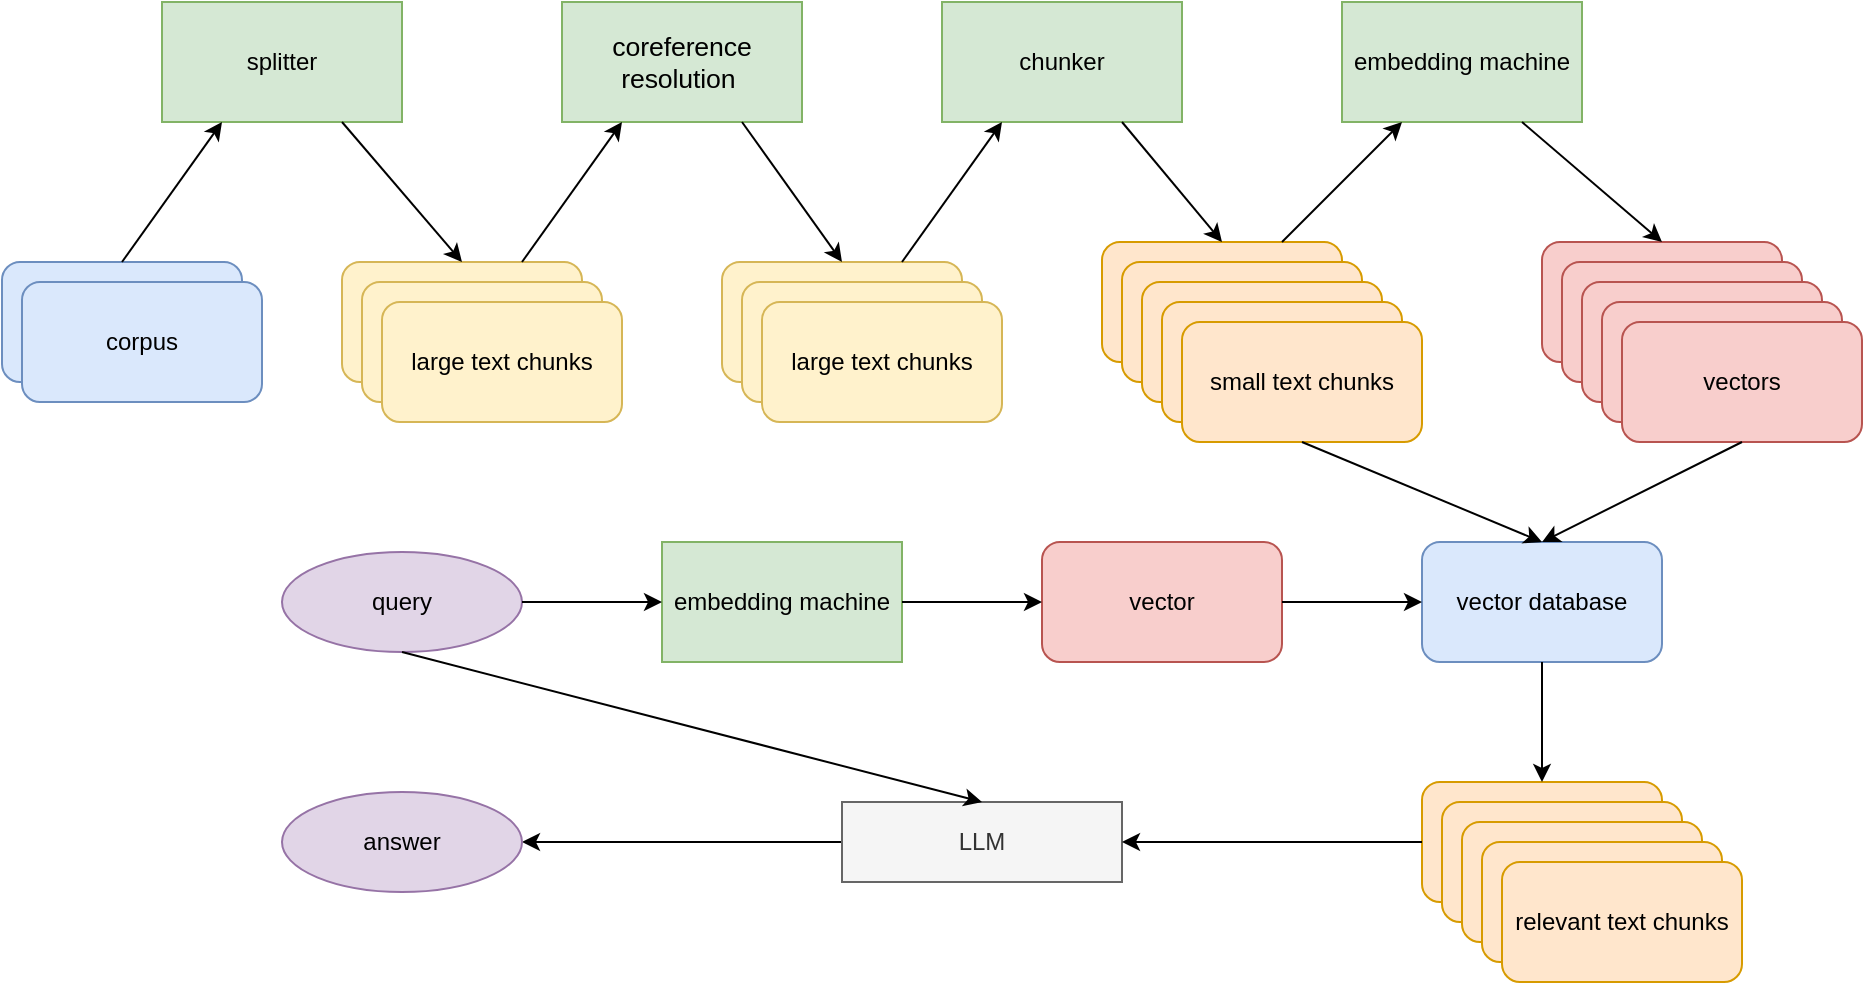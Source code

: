 <mxfile version="26.1.0">
  <diagram name="第 1 页" id="N1TsONQ0HHZSj8io1qqS">
    <mxGraphModel dx="2536" dy="911" grid="1" gridSize="10" guides="1" tooltips="1" connect="1" arrows="1" fold="1" page="1" pageScale="1" pageWidth="827" pageHeight="1169" math="0" shadow="0">
      <root>
        <mxCell id="0" />
        <mxCell id="1" parent="0" />
        <mxCell id="7mGhuWGEQKy8r7tpkP_Z-5" value="splitter" style="rounded=0;whiteSpace=wrap;html=1;fillColor=#d5e8d4;strokeColor=#82b366;" vertex="1" parent="1">
          <mxGeometry x="-40" y="110" width="120" height="60" as="geometry" />
        </mxCell>
        <mxCell id="7mGhuWGEQKy8r7tpkP_Z-9" value="&lt;span style=&quot;font-size:10.0pt;font-family:&lt;br/&gt;&amp;quot;Times New Roman&amp;quot;,serif;mso-fareast-font-family:宋体;letter-spacing:-.05pt;&lt;br/&gt;mso-ansi-language:X-NONE;mso-fareast-language:X-NONE;mso-bidi-language:AR-SA&quot; lang=&quot;X-NONE&quot;&gt;coreference resolution&amp;nbsp;&lt;/span&gt;" style="rounded=0;whiteSpace=wrap;html=1;fillColor=#d5e8d4;strokeColor=#82b366;" vertex="1" parent="1">
          <mxGeometry x="160" y="110" width="120" height="60" as="geometry" />
        </mxCell>
        <mxCell id="7mGhuWGEQKy8r7tpkP_Z-16" value="chunker" style="rounded=0;whiteSpace=wrap;html=1;fillColor=#d5e8d4;strokeColor=#82b366;" vertex="1" parent="1">
          <mxGeometry x="350" y="110" width="120" height="60" as="geometry" />
        </mxCell>
        <mxCell id="7mGhuWGEQKy8r7tpkP_Z-22" value="embedding machine" style="rounded=0;whiteSpace=wrap;html=1;fillColor=#d5e8d4;strokeColor=#82b366;" vertex="1" parent="1">
          <mxGeometry x="550" y="110" width="120" height="60" as="geometry" />
        </mxCell>
        <mxCell id="7mGhuWGEQKy8r7tpkP_Z-33" value="" style="group" vertex="1" connectable="0" parent="1">
          <mxGeometry x="-120" y="240" width="130" height="70" as="geometry" />
        </mxCell>
        <mxCell id="7mGhuWGEQKy8r7tpkP_Z-1" value="" style="rounded=1;whiteSpace=wrap;html=1;fillColor=#dae8fc;strokeColor=#6c8ebf;" vertex="1" parent="7mGhuWGEQKy8r7tpkP_Z-33">
          <mxGeometry width="120" height="60" as="geometry" />
        </mxCell>
        <mxCell id="7mGhuWGEQKy8r7tpkP_Z-2" value="corpus" style="rounded=1;whiteSpace=wrap;html=1;fillColor=#dae8fc;strokeColor=#6c8ebf;shadow=0;" vertex="1" parent="7mGhuWGEQKy8r7tpkP_Z-33">
          <mxGeometry x="10" y="10" width="120" height="60" as="geometry" />
        </mxCell>
        <mxCell id="7mGhuWGEQKy8r7tpkP_Z-38" value="vector database" style="group" vertex="1" connectable="0" parent="1">
          <mxGeometry x="590" y="375" width="130" height="70" as="geometry" />
        </mxCell>
        <mxCell id="7mGhuWGEQKy8r7tpkP_Z-39" value="vector database" style="rounded=1;whiteSpace=wrap;html=1;fillColor=#dae8fc;strokeColor=#6c8ebf;" vertex="1" parent="7mGhuWGEQKy8r7tpkP_Z-38">
          <mxGeometry y="5" width="120" height="60" as="geometry" />
        </mxCell>
        <mxCell id="7mGhuWGEQKy8r7tpkP_Z-41" value="vector" style="rounded=1;whiteSpace=wrap;html=1;fillColor=#f8cecc;strokeColor=#b85450;" vertex="1" parent="1">
          <mxGeometry x="400" y="380" width="120" height="60" as="geometry" />
        </mxCell>
        <mxCell id="7mGhuWGEQKy8r7tpkP_Z-45" value="embedding machine" style="rounded=0;whiteSpace=wrap;html=1;fillColor=#d5e8d4;strokeColor=#82b366;" vertex="1" parent="1">
          <mxGeometry x="210" y="380" width="120" height="60" as="geometry" />
        </mxCell>
        <mxCell id="7mGhuWGEQKy8r7tpkP_Z-46" value="query" style="ellipse;whiteSpace=wrap;html=1;fillColor=#e1d5e7;strokeColor=#9673a6;" vertex="1" parent="1">
          <mxGeometry x="20" y="385" width="120" height="50" as="geometry" />
        </mxCell>
        <mxCell id="7mGhuWGEQKy8r7tpkP_Z-83" style="edgeStyle=orthogonalEdgeStyle;rounded=0;orthogonalLoop=1;jettySize=auto;html=1;exitX=0;exitY=0.5;exitDx=0;exitDy=0;entryX=1;entryY=0.5;entryDx=0;entryDy=0;" edge="1" parent="1" source="7mGhuWGEQKy8r7tpkP_Z-53" target="7mGhuWGEQKy8r7tpkP_Z-54">
          <mxGeometry relative="1" as="geometry" />
        </mxCell>
        <mxCell id="7mGhuWGEQKy8r7tpkP_Z-53" value="LLM" style="rounded=0;whiteSpace=wrap;html=1;fillColor=#f5f5f5;strokeColor=#666666;fontColor=#333333;" vertex="1" parent="1">
          <mxGeometry x="300" y="510" width="140" height="40" as="geometry" />
        </mxCell>
        <mxCell id="7mGhuWGEQKy8r7tpkP_Z-54" value="answer" style="ellipse;whiteSpace=wrap;html=1;fillColor=#e1d5e7;strokeColor=#9673a6;" vertex="1" parent="1">
          <mxGeometry x="20" y="505" width="120" height="50" as="geometry" />
        </mxCell>
        <mxCell id="7mGhuWGEQKy8r7tpkP_Z-55" value="" style="group" vertex="1" connectable="0" parent="1">
          <mxGeometry x="590" y="500" width="160" height="100" as="geometry" />
        </mxCell>
        <mxCell id="7mGhuWGEQKy8r7tpkP_Z-48" value="" style="rounded=1;whiteSpace=wrap;html=1;fillColor=#ffe6cc;strokeColor=#d79b00;" vertex="1" parent="7mGhuWGEQKy8r7tpkP_Z-55">
          <mxGeometry width="120" height="60" as="geometry" />
        </mxCell>
        <mxCell id="7mGhuWGEQKy8r7tpkP_Z-49" value="" style="rounded=1;whiteSpace=wrap;html=1;fillColor=#ffe6cc;strokeColor=#d79b00;" vertex="1" parent="7mGhuWGEQKy8r7tpkP_Z-55">
          <mxGeometry x="10" y="10" width="120" height="60" as="geometry" />
        </mxCell>
        <mxCell id="7mGhuWGEQKy8r7tpkP_Z-50" value="large text chunks" style="rounded=1;whiteSpace=wrap;html=1;fillColor=#ffe6cc;strokeColor=#d79b00;" vertex="1" parent="7mGhuWGEQKy8r7tpkP_Z-55">
          <mxGeometry x="20" y="20" width="120" height="60" as="geometry" />
        </mxCell>
        <mxCell id="7mGhuWGEQKy8r7tpkP_Z-51" value="large text chunks" style="rounded=1;whiteSpace=wrap;html=1;fillColor=#ffe6cc;strokeColor=#d79b00;" vertex="1" parent="7mGhuWGEQKy8r7tpkP_Z-55">
          <mxGeometry x="30" y="30" width="120" height="60" as="geometry" />
        </mxCell>
        <mxCell id="7mGhuWGEQKy8r7tpkP_Z-52" value="relevant text chunks" style="rounded=1;whiteSpace=wrap;html=1;fillColor=#ffe6cc;strokeColor=#d79b00;" vertex="1" parent="7mGhuWGEQKy8r7tpkP_Z-55">
          <mxGeometry x="40" y="40" width="120" height="60" as="geometry" />
        </mxCell>
        <mxCell id="7mGhuWGEQKy8r7tpkP_Z-56" value="" style="group" vertex="1" connectable="0" parent="1">
          <mxGeometry x="650" y="230" width="160" height="100" as="geometry" />
        </mxCell>
        <mxCell id="7mGhuWGEQKy8r7tpkP_Z-28" value="" style="rounded=1;whiteSpace=wrap;html=1;container=0;fillColor=#f8cecc;strokeColor=#b85450;" vertex="1" parent="7mGhuWGEQKy8r7tpkP_Z-56">
          <mxGeometry width="120" height="60" as="geometry" />
        </mxCell>
        <mxCell id="7mGhuWGEQKy8r7tpkP_Z-29" value="" style="rounded=1;whiteSpace=wrap;html=1;container=0;fillColor=#f8cecc;strokeColor=#b85450;" vertex="1" parent="7mGhuWGEQKy8r7tpkP_Z-56">
          <mxGeometry x="10" y="10" width="120" height="60" as="geometry" />
        </mxCell>
        <mxCell id="7mGhuWGEQKy8r7tpkP_Z-30" value="large text chunks" style="rounded=1;whiteSpace=wrap;html=1;container=0;fillColor=#f8cecc;strokeColor=#b85450;" vertex="1" parent="7mGhuWGEQKy8r7tpkP_Z-56">
          <mxGeometry x="20" y="20" width="120" height="60" as="geometry" />
        </mxCell>
        <mxCell id="7mGhuWGEQKy8r7tpkP_Z-31" value="large text chunks" style="rounded=1;whiteSpace=wrap;html=1;container=0;fillColor=#f8cecc;strokeColor=#b85450;" vertex="1" parent="7mGhuWGEQKy8r7tpkP_Z-56">
          <mxGeometry x="30" y="30" width="120" height="60" as="geometry" />
        </mxCell>
        <mxCell id="7mGhuWGEQKy8r7tpkP_Z-32" value="vectors" style="rounded=1;whiteSpace=wrap;html=1;container=0;fillColor=#f8cecc;strokeColor=#b85450;" vertex="1" parent="7mGhuWGEQKy8r7tpkP_Z-56">
          <mxGeometry x="40" y="40" width="120" height="60" as="geometry" />
        </mxCell>
        <mxCell id="7mGhuWGEQKy8r7tpkP_Z-57" value="" style="group" vertex="1" connectable="0" parent="1">
          <mxGeometry x="240" y="240" width="140" height="80" as="geometry" />
        </mxCell>
        <mxCell id="7mGhuWGEQKy8r7tpkP_Z-13" value="" style="rounded=1;whiteSpace=wrap;html=1;container=0;fillColor=#fff2cc;strokeColor=#d6b656;" vertex="1" parent="7mGhuWGEQKy8r7tpkP_Z-57">
          <mxGeometry width="120" height="60" as="geometry" />
        </mxCell>
        <mxCell id="7mGhuWGEQKy8r7tpkP_Z-14" value="" style="rounded=1;whiteSpace=wrap;html=1;container=0;fillColor=#fff2cc;strokeColor=#d6b656;" vertex="1" parent="7mGhuWGEQKy8r7tpkP_Z-57">
          <mxGeometry x="10" y="10" width="120" height="60" as="geometry" />
        </mxCell>
        <mxCell id="7mGhuWGEQKy8r7tpkP_Z-15" value="large text chunks" style="rounded=1;whiteSpace=wrap;html=1;container=0;fillColor=#fff2cc;strokeColor=#d6b656;" vertex="1" parent="7mGhuWGEQKy8r7tpkP_Z-57">
          <mxGeometry x="20" y="20" width="120" height="60" as="geometry" />
        </mxCell>
        <mxCell id="7mGhuWGEQKy8r7tpkP_Z-58" value="" style="group" vertex="1" connectable="0" parent="1">
          <mxGeometry x="50" y="240" width="140" height="80" as="geometry" />
        </mxCell>
        <mxCell id="7mGhuWGEQKy8r7tpkP_Z-6" value="" style="rounded=1;whiteSpace=wrap;html=1;fillColor=#fff2cc;container=0;strokeColor=#d6b656;" vertex="1" parent="7mGhuWGEQKy8r7tpkP_Z-58">
          <mxGeometry width="120" height="60" as="geometry" />
        </mxCell>
        <mxCell id="7mGhuWGEQKy8r7tpkP_Z-7" value="" style="rounded=1;whiteSpace=wrap;html=1;fillColor=#fff2cc;container=0;strokeColor=#d6b656;" vertex="1" parent="7mGhuWGEQKy8r7tpkP_Z-58">
          <mxGeometry x="10" y="10" width="120" height="60" as="geometry" />
        </mxCell>
        <mxCell id="7mGhuWGEQKy8r7tpkP_Z-8" value="large text chunks" style="rounded=1;whiteSpace=wrap;html=1;fillColor=#fff2cc;container=0;strokeColor=#d6b656;" vertex="1" parent="7mGhuWGEQKy8r7tpkP_Z-58">
          <mxGeometry x="20" y="20" width="120" height="60" as="geometry" />
        </mxCell>
        <mxCell id="7mGhuWGEQKy8r7tpkP_Z-59" value="" style="group" vertex="1" connectable="0" parent="1">
          <mxGeometry x="430" y="230" width="160" height="100" as="geometry" />
        </mxCell>
        <mxCell id="7mGhuWGEQKy8r7tpkP_Z-17" value="" style="rounded=1;whiteSpace=wrap;html=1;container=0;fillColor=#ffe6cc;strokeColor=#d79b00;" vertex="1" parent="7mGhuWGEQKy8r7tpkP_Z-59">
          <mxGeometry width="120" height="60" as="geometry" />
        </mxCell>
        <mxCell id="7mGhuWGEQKy8r7tpkP_Z-18" value="" style="rounded=1;whiteSpace=wrap;html=1;container=0;fillColor=#ffe6cc;strokeColor=#d79b00;" vertex="1" parent="7mGhuWGEQKy8r7tpkP_Z-59">
          <mxGeometry x="10" y="10" width="120" height="60" as="geometry" />
        </mxCell>
        <mxCell id="7mGhuWGEQKy8r7tpkP_Z-19" value="large text chunks" style="rounded=1;whiteSpace=wrap;html=1;container=0;fillColor=#ffe6cc;strokeColor=#d79b00;" vertex="1" parent="7mGhuWGEQKy8r7tpkP_Z-59">
          <mxGeometry x="20" y="20" width="120" height="60" as="geometry" />
        </mxCell>
        <mxCell id="7mGhuWGEQKy8r7tpkP_Z-20" value="large text chunks" style="rounded=1;whiteSpace=wrap;html=1;container=0;fillColor=#ffe6cc;strokeColor=#d79b00;" vertex="1" parent="7mGhuWGEQKy8r7tpkP_Z-59">
          <mxGeometry x="30" y="30" width="120" height="60" as="geometry" />
        </mxCell>
        <mxCell id="7mGhuWGEQKy8r7tpkP_Z-21" value="small text chunks" style="rounded=1;whiteSpace=wrap;html=1;container=0;fillColor=#ffe6cc;strokeColor=#d79b00;" vertex="1" parent="7mGhuWGEQKy8r7tpkP_Z-59">
          <mxGeometry x="40" y="40" width="120" height="60" as="geometry" />
        </mxCell>
        <mxCell id="7mGhuWGEQKy8r7tpkP_Z-67" value="" style="endArrow=classic;html=1;rounded=0;exitX=0.5;exitY=0;exitDx=0;exitDy=0;entryX=0.25;entryY=1;entryDx=0;entryDy=0;" edge="1" parent="1" source="7mGhuWGEQKy8r7tpkP_Z-1" target="7mGhuWGEQKy8r7tpkP_Z-5">
          <mxGeometry width="50" height="50" relative="1" as="geometry">
            <mxPoint x="390" y="490" as="sourcePoint" />
            <mxPoint x="440" y="440" as="targetPoint" />
          </mxGeometry>
        </mxCell>
        <mxCell id="7mGhuWGEQKy8r7tpkP_Z-68" value="" style="endArrow=classic;html=1;rounded=0;exitX=0.75;exitY=1;exitDx=0;exitDy=0;entryX=0.5;entryY=0;entryDx=0;entryDy=0;" edge="1" parent="1" source="7mGhuWGEQKy8r7tpkP_Z-5" target="7mGhuWGEQKy8r7tpkP_Z-6">
          <mxGeometry width="50" height="50" relative="1" as="geometry">
            <mxPoint x="390" y="490" as="sourcePoint" />
            <mxPoint x="440" y="440" as="targetPoint" />
          </mxGeometry>
        </mxCell>
        <mxCell id="7mGhuWGEQKy8r7tpkP_Z-69" value="" style="endArrow=classic;html=1;rounded=0;exitX=0.75;exitY=0;exitDx=0;exitDy=0;entryX=0.25;entryY=1;entryDx=0;entryDy=0;" edge="1" parent="1" source="7mGhuWGEQKy8r7tpkP_Z-6" target="7mGhuWGEQKy8r7tpkP_Z-9">
          <mxGeometry width="50" height="50" relative="1" as="geometry">
            <mxPoint x="390" y="490" as="sourcePoint" />
            <mxPoint x="440" y="440" as="targetPoint" />
          </mxGeometry>
        </mxCell>
        <mxCell id="7mGhuWGEQKy8r7tpkP_Z-70" value="" style="endArrow=classic;html=1;rounded=0;exitX=0.75;exitY=1;exitDx=0;exitDy=0;entryX=0.5;entryY=0;entryDx=0;entryDy=0;" edge="1" parent="1" source="7mGhuWGEQKy8r7tpkP_Z-9" target="7mGhuWGEQKy8r7tpkP_Z-13">
          <mxGeometry width="50" height="50" relative="1" as="geometry">
            <mxPoint x="390" y="490" as="sourcePoint" />
            <mxPoint x="440" y="440" as="targetPoint" />
          </mxGeometry>
        </mxCell>
        <mxCell id="7mGhuWGEQKy8r7tpkP_Z-71" value="" style="endArrow=classic;html=1;rounded=0;exitX=0.75;exitY=0;exitDx=0;exitDy=0;entryX=0.25;entryY=1;entryDx=0;entryDy=0;" edge="1" parent="1" source="7mGhuWGEQKy8r7tpkP_Z-13" target="7mGhuWGEQKy8r7tpkP_Z-16">
          <mxGeometry width="50" height="50" relative="1" as="geometry">
            <mxPoint x="390" y="490" as="sourcePoint" />
            <mxPoint x="440" y="440" as="targetPoint" />
          </mxGeometry>
        </mxCell>
        <mxCell id="7mGhuWGEQKy8r7tpkP_Z-72" value="" style="endArrow=classic;html=1;rounded=0;exitX=0.75;exitY=1;exitDx=0;exitDy=0;entryX=0.5;entryY=0;entryDx=0;entryDy=0;" edge="1" parent="1" source="7mGhuWGEQKy8r7tpkP_Z-16" target="7mGhuWGEQKy8r7tpkP_Z-17">
          <mxGeometry width="50" height="50" relative="1" as="geometry">
            <mxPoint x="390" y="490" as="sourcePoint" />
            <mxPoint x="440" y="440" as="targetPoint" />
          </mxGeometry>
        </mxCell>
        <mxCell id="7mGhuWGEQKy8r7tpkP_Z-73" value="" style="endArrow=classic;html=1;rounded=0;exitX=0.75;exitY=0;exitDx=0;exitDy=0;entryX=0.25;entryY=1;entryDx=0;entryDy=0;" edge="1" parent="1" source="7mGhuWGEQKy8r7tpkP_Z-17" target="7mGhuWGEQKy8r7tpkP_Z-22">
          <mxGeometry width="50" height="50" relative="1" as="geometry">
            <mxPoint x="390" y="490" as="sourcePoint" />
            <mxPoint x="440" y="440" as="targetPoint" />
          </mxGeometry>
        </mxCell>
        <mxCell id="7mGhuWGEQKy8r7tpkP_Z-74" value="" style="endArrow=classic;html=1;rounded=0;exitX=0.75;exitY=1;exitDx=0;exitDy=0;entryX=0.5;entryY=0;entryDx=0;entryDy=0;" edge="1" parent="1" source="7mGhuWGEQKy8r7tpkP_Z-22" target="7mGhuWGEQKy8r7tpkP_Z-28">
          <mxGeometry width="50" height="50" relative="1" as="geometry">
            <mxPoint x="390" y="490" as="sourcePoint" />
            <mxPoint x="440" y="440" as="targetPoint" />
          </mxGeometry>
        </mxCell>
        <mxCell id="7mGhuWGEQKy8r7tpkP_Z-75" value="" style="endArrow=classic;html=1;rounded=0;exitX=1;exitY=0.5;exitDx=0;exitDy=0;" edge="1" parent="1" source="7mGhuWGEQKy8r7tpkP_Z-46" target="7mGhuWGEQKy8r7tpkP_Z-45">
          <mxGeometry width="50" height="50" relative="1" as="geometry">
            <mxPoint x="390" y="490" as="sourcePoint" />
            <mxPoint x="440" y="440" as="targetPoint" />
          </mxGeometry>
        </mxCell>
        <mxCell id="7mGhuWGEQKy8r7tpkP_Z-76" value="" style="endArrow=classic;html=1;rounded=0;exitX=1;exitY=0.5;exitDx=0;exitDy=0;entryX=0;entryY=0.5;entryDx=0;entryDy=0;" edge="1" parent="1" source="7mGhuWGEQKy8r7tpkP_Z-45" target="7mGhuWGEQKy8r7tpkP_Z-41">
          <mxGeometry width="50" height="50" relative="1" as="geometry">
            <mxPoint x="390" y="490" as="sourcePoint" />
            <mxPoint x="440" y="440" as="targetPoint" />
          </mxGeometry>
        </mxCell>
        <mxCell id="7mGhuWGEQKy8r7tpkP_Z-77" value="" style="endArrow=classic;html=1;rounded=0;exitX=1;exitY=0.5;exitDx=0;exitDy=0;entryX=0;entryY=0.5;entryDx=0;entryDy=0;" edge="1" parent="1" source="7mGhuWGEQKy8r7tpkP_Z-41" target="7mGhuWGEQKy8r7tpkP_Z-39">
          <mxGeometry width="50" height="50" relative="1" as="geometry">
            <mxPoint x="390" y="490" as="sourcePoint" />
            <mxPoint x="440" y="440" as="targetPoint" />
          </mxGeometry>
        </mxCell>
        <mxCell id="7mGhuWGEQKy8r7tpkP_Z-78" value="" style="endArrow=classic;html=1;rounded=0;exitX=0.5;exitY=1;exitDx=0;exitDy=0;entryX=0.5;entryY=0;entryDx=0;entryDy=0;" edge="1" parent="1" source="7mGhuWGEQKy8r7tpkP_Z-21" target="7mGhuWGEQKy8r7tpkP_Z-39">
          <mxGeometry width="50" height="50" relative="1" as="geometry">
            <mxPoint x="390" y="490" as="sourcePoint" />
            <mxPoint x="440" y="440" as="targetPoint" />
          </mxGeometry>
        </mxCell>
        <mxCell id="7mGhuWGEQKy8r7tpkP_Z-79" value="" style="endArrow=classic;html=1;rounded=0;exitX=0.5;exitY=1;exitDx=0;exitDy=0;entryX=0.5;entryY=0;entryDx=0;entryDy=0;" edge="1" parent="1" source="7mGhuWGEQKy8r7tpkP_Z-32" target="7mGhuWGEQKy8r7tpkP_Z-39">
          <mxGeometry width="50" height="50" relative="1" as="geometry">
            <mxPoint x="390" y="490" as="sourcePoint" />
            <mxPoint x="440" y="440" as="targetPoint" />
          </mxGeometry>
        </mxCell>
        <mxCell id="7mGhuWGEQKy8r7tpkP_Z-80" value="" style="endArrow=classic;html=1;rounded=0;exitX=0.5;exitY=1;exitDx=0;exitDy=0;entryX=0.5;entryY=0;entryDx=0;entryDy=0;" edge="1" parent="1" source="7mGhuWGEQKy8r7tpkP_Z-39" target="7mGhuWGEQKy8r7tpkP_Z-48">
          <mxGeometry width="50" height="50" relative="1" as="geometry">
            <mxPoint x="390" y="490" as="sourcePoint" />
            <mxPoint x="440" y="440" as="targetPoint" />
          </mxGeometry>
        </mxCell>
        <mxCell id="7mGhuWGEQKy8r7tpkP_Z-82" value="" style="endArrow=classic;html=1;rounded=0;exitX=0;exitY=0.5;exitDx=0;exitDy=0;entryX=1;entryY=0.5;entryDx=0;entryDy=0;" edge="1" parent="1" source="7mGhuWGEQKy8r7tpkP_Z-48" target="7mGhuWGEQKy8r7tpkP_Z-53">
          <mxGeometry width="50" height="50" relative="1" as="geometry">
            <mxPoint x="390" y="590" as="sourcePoint" />
            <mxPoint x="440" y="540" as="targetPoint" />
          </mxGeometry>
        </mxCell>
        <mxCell id="7mGhuWGEQKy8r7tpkP_Z-85" value="" style="endArrow=classic;html=1;rounded=0;exitX=0.5;exitY=1;exitDx=0;exitDy=0;entryX=0.5;entryY=0;entryDx=0;entryDy=0;" edge="1" parent="1" source="7mGhuWGEQKy8r7tpkP_Z-46" target="7mGhuWGEQKy8r7tpkP_Z-53">
          <mxGeometry width="50" height="50" relative="1" as="geometry">
            <mxPoint x="390" y="490" as="sourcePoint" />
            <mxPoint x="440" y="440" as="targetPoint" />
          </mxGeometry>
        </mxCell>
      </root>
    </mxGraphModel>
  </diagram>
</mxfile>
